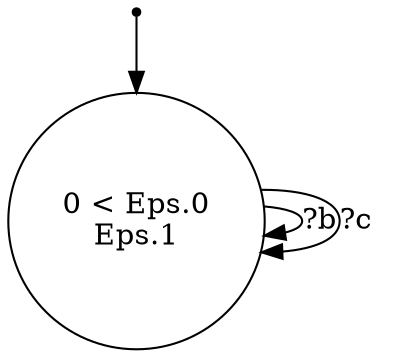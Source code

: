 digraph {
 node [shape=point] ENTRY
 node [shape=circle]
0 [label="0 < Eps.0
Eps.1
"]
ENTRY -> 0
0 -> 0 [label="?b"]
0 -> 0 [label="?c"]

}
